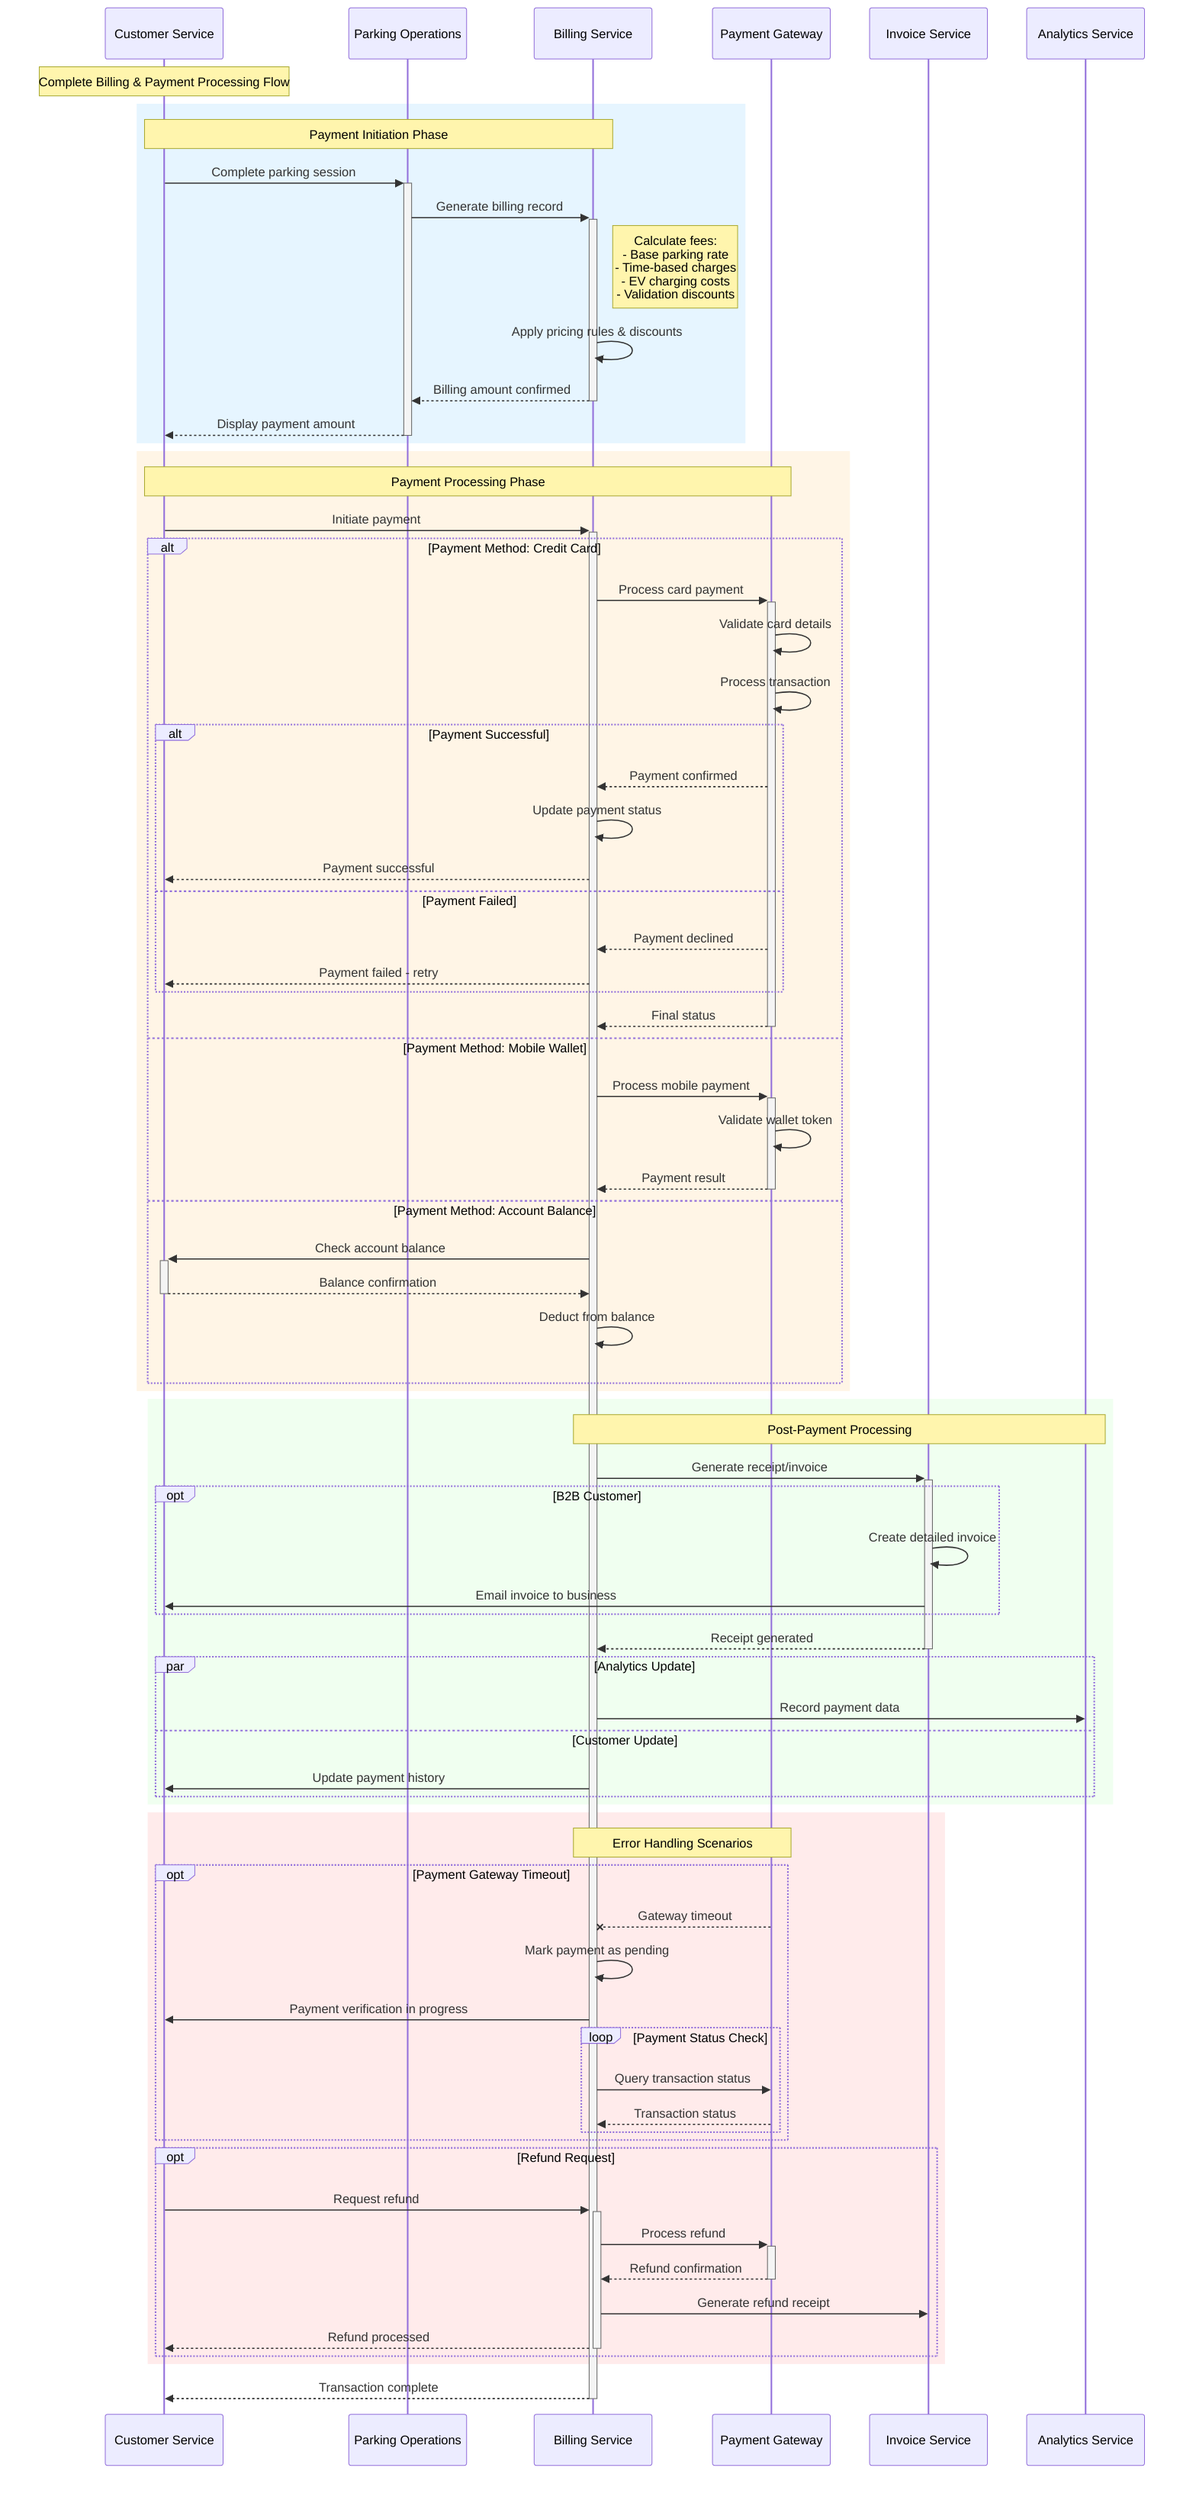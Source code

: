 sequenceDiagram
    participant Customer
    participant ParkingOps as Parking Operations
    participant Billing as Billing Service
    participant PaymentGW as Payment Gateway
    participant Invoice as Invoice Service
    participant Analytics as Analytics Service
    participant Customer as Customer Service
    
    Note over Customer, Customer: Complete Billing & Payment Processing Flow

    %% Payment Initiation
    rect rgb(230, 245, 255)
    Note over Customer, Billing: Payment Initiation Phase
    Customer->>+ParkingOps: Complete parking session
    ParkingOps->>+Billing: Generate billing record
    Note right of Billing: Calculate fees:<br/>- Base parking rate<br/>- Time-based charges<br/>- EV charging costs<br/>- Validation discounts
    Billing->>Billing: Apply pricing rules & discounts
    Billing-->>-ParkingOps: Billing amount confirmed
    ParkingOps-->>-Customer: Display payment amount
    end

    %% Payment Processing
    rect rgb(255, 245, 230)
    Note over Customer, PaymentGW: Payment Processing Phase
    Customer->>+Billing: Initiate payment
    
    alt Payment Method: Credit Card
        Billing->>+PaymentGW: Process card payment
        PaymentGW->>PaymentGW: Validate card details
        PaymentGW->>PaymentGW: Process transaction
        alt Payment Successful
            PaymentGW-->>Billing: Payment confirmed
            Billing->>Billing: Update payment status
            Billing-->>Customer: Payment successful
        else Payment Failed
            PaymentGW-->>Billing: Payment declined
            Billing-->>Customer: Payment failed - retry
        end
        PaymentGW-->>-Billing: Final status
        
    else Payment Method: Mobile Wallet
        Billing->>+PaymentGW: Process mobile payment
        PaymentGW->>PaymentGW: Validate wallet token
        PaymentGW-->>-Billing: Payment result
        
    else Payment Method: Account Balance
        Billing->>+Customer: Check account balance
        Customer-->>-Billing: Balance confirmation
        Billing->>Billing: Deduct from balance
    end
    end

    %% Post-Payment Processing
    rect rgb(240, 255, 240)
    Note over Billing, Analytics: Post-Payment Processing
    Billing->>+Invoice: Generate receipt/invoice
    
    opt B2B Customer
        Invoice->>Invoice: Create detailed invoice
        Invoice->>Customer: Email invoice to business
    end
    
    Invoice-->>-Billing: Receipt generated
    
    par Analytics Update
        Billing->>Analytics: Record payment data
    and Customer Update
        Billing->>Customer: Update payment history
    end
    end

    %% Error Handling & Recovery
    rect rgb(255, 235, 235)
    Note over Billing, PaymentGW: Error Handling Scenarios
    opt Payment Gateway Timeout
        PaymentGW--xBilling: Gateway timeout
        Billing->>Billing: Mark payment as pending
        Billing->>Customer: Payment verification in progress
        
        loop Payment Status Check
            Billing->>PaymentGW: Query transaction status
            PaymentGW-->>Billing: Transaction status
        end
    end
    
    opt Refund Request
        Customer->>+Billing: Request refund
        Billing->>+PaymentGW: Process refund
        PaymentGW-->>-Billing: Refund confirmation
        Billing->>Invoice: Generate refund receipt
        Billing-->>-Customer: Refund processed
    end
    end

    Billing-->>-Customer: Transaction complete